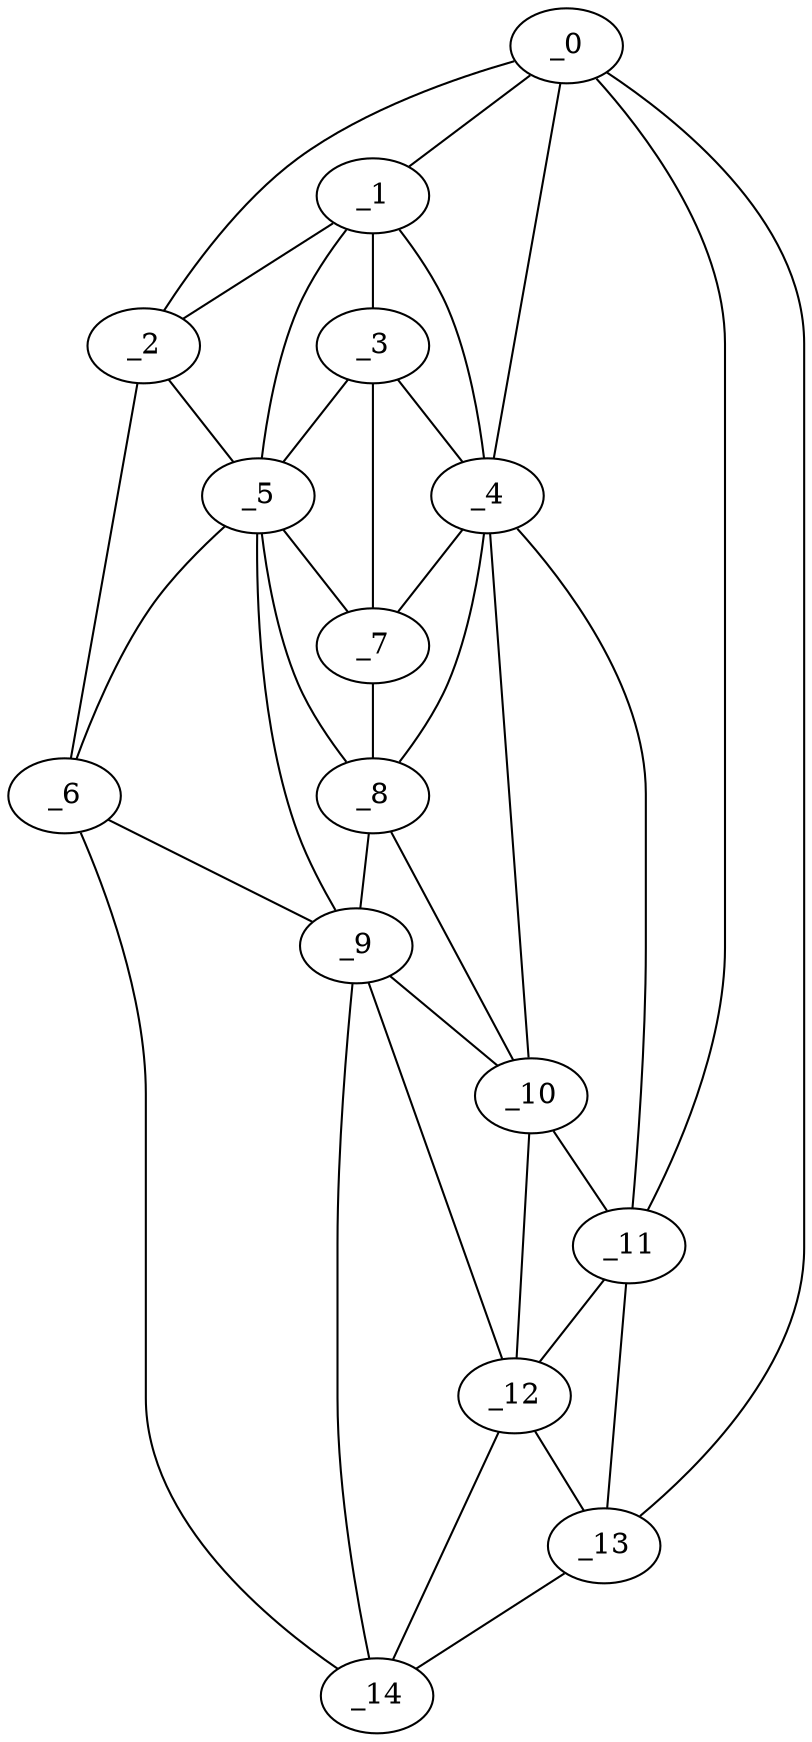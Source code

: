 graph "obj86__300.gxl" {
	_0	 [x=27,
		y=14];
	_1	 [x=54,
		y=58];
	_0 -- _1	 [valence=2];
	_2	 [x=55,
		y=69];
	_0 -- _2	 [valence=1];
	_4	 [x=65,
		y=40];
	_0 -- _4	 [valence=2];
	_11	 [x=90,
		y=21];
	_0 -- _11	 [valence=2];
	_13	 [x=99,
		y=11];
	_0 -- _13	 [valence=1];
	_1 -- _2	 [valence=1];
	_3	 [x=61,
		y=52];
	_1 -- _3	 [valence=1];
	_1 -- _4	 [valence=1];
	_5	 [x=66,
		y=61];
	_1 -- _5	 [valence=2];
	_2 -- _5	 [valence=2];
	_6	 [x=66,
		y=70];
	_2 -- _6	 [valence=1];
	_3 -- _4	 [valence=2];
	_3 -- _5	 [valence=2];
	_7	 [x=70,
		y=52];
	_3 -- _7	 [valence=1];
	_4 -- _7	 [valence=1];
	_8	 [x=74,
		y=53];
	_4 -- _8	 [valence=2];
	_10	 [x=89,
		y=40];
	_4 -- _10	 [valence=1];
	_4 -- _11	 [valence=2];
	_5 -- _6	 [valence=2];
	_5 -- _7	 [valence=2];
	_5 -- _8	 [valence=1];
	_9	 [x=82,
		y=57];
	_5 -- _9	 [valence=2];
	_6 -- _9	 [valence=2];
	_14	 [x=100,
		y=54];
	_6 -- _14	 [valence=1];
	_7 -- _8	 [valence=2];
	_8 -- _9	 [valence=2];
	_8 -- _10	 [valence=2];
	_9 -- _10	 [valence=2];
	_12	 [x=96,
		y=43];
	_9 -- _12	 [valence=1];
	_9 -- _14	 [valence=1];
	_10 -- _11	 [valence=2];
	_10 -- _12	 [valence=2];
	_11 -- _12	 [valence=1];
	_11 -- _13	 [valence=2];
	_12 -- _13	 [valence=1];
	_12 -- _14	 [valence=2];
	_13 -- _14	 [valence=1];
}
